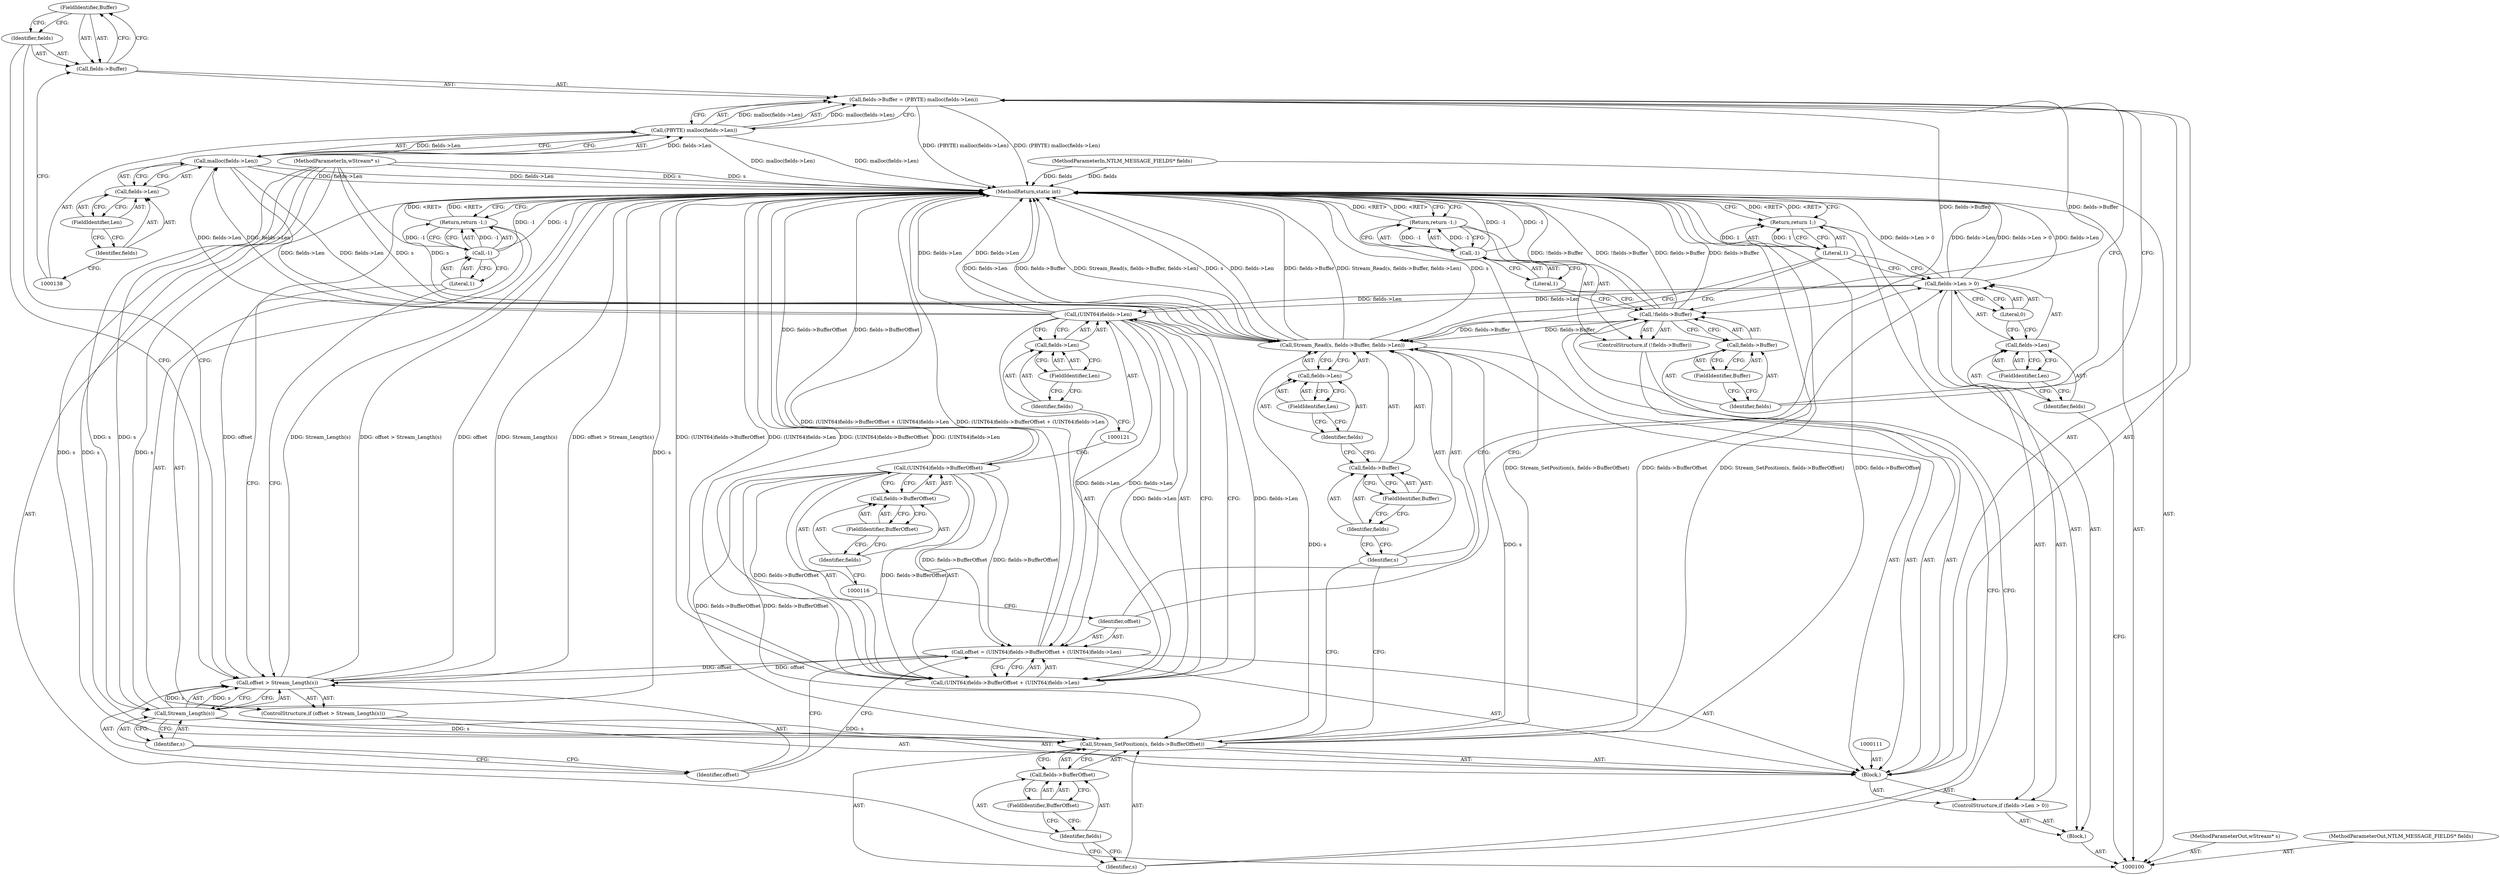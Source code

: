 digraph "0_FreeRDP_2ee663f39dc8dac3d9988e847db19b2d7e3ac8c6_4" {
"1000136" [label="(FieldIdentifier,Buffer)"];
"1000137" [label="(Call,(PBYTE) malloc(fields->Len))"];
"1000139" [label="(Call,malloc(fields->Len))"];
"1000133" [label="(Call,fields->Buffer = (PBYTE) malloc(fields->Len))"];
"1000134" [label="(Call,fields->Buffer)"];
"1000135" [label="(Identifier,fields)"];
"1000140" [label="(Call,fields->Len)"];
"1000141" [label="(Identifier,fields)"];
"1000142" [label="(FieldIdentifier,Len)"];
"1000147" [label="(FieldIdentifier,Buffer)"];
"1000143" [label="(ControlStructure,if (!fields->Buffer))"];
"1000144" [label="(Call,!fields->Buffer)"];
"1000145" [label="(Call,fields->Buffer)"];
"1000146" [label="(Identifier,fields)"];
"1000149" [label="(Call,-1)"];
"1000150" [label="(Literal,1)"];
"1000148" [label="(Return,return -1;)"];
"1000151" [label="(Call,Stream_SetPosition(s, fields->BufferOffset))"];
"1000152" [label="(Identifier,s)"];
"1000153" [label="(Call,fields->BufferOffset)"];
"1000154" [label="(Identifier,fields)"];
"1000155" [label="(FieldIdentifier,BufferOffset)"];
"1000157" [label="(Identifier,s)"];
"1000158" [label="(Call,fields->Buffer)"];
"1000159" [label="(Identifier,fields)"];
"1000156" [label="(Call,Stream_Read(s, fields->Buffer, fields->Len))"];
"1000160" [label="(FieldIdentifier,Buffer)"];
"1000161" [label="(Call,fields->Len)"];
"1000162" [label="(Identifier,fields)"];
"1000163" [label="(FieldIdentifier,Len)"];
"1000166" [label="(MethodReturn,static int)"];
"1000101" [label="(MethodParameterIn,wStream* s)"];
"1000226" [label="(MethodParameterOut,wStream* s)"];
"1000102" [label="(MethodParameterIn,NTLM_MESSAGE_FIELDS* fields)"];
"1000227" [label="(MethodParameterOut,NTLM_MESSAGE_FIELDS* fields)"];
"1000164" [label="(Return,return 1;)"];
"1000165" [label="(Literal,1)"];
"1000103" [label="(Block,)"];
"1000108" [label="(FieldIdentifier,Len)"];
"1000104" [label="(ControlStructure,if (fields->Len > 0))"];
"1000109" [label="(Literal,0)"];
"1000105" [label="(Call,fields->Len > 0)"];
"1000106" [label="(Call,fields->Len)"];
"1000107" [label="(Identifier,fields)"];
"1000112" [label="(Call,offset = (UINT64)fields->BufferOffset + (UINT64)fields->Len)"];
"1000113" [label="(Identifier,offset)"];
"1000110" [label="(Block,)"];
"1000114" [label="(Call,(UINT64)fields->BufferOffset + (UINT64)fields->Len)"];
"1000115" [label="(Call,(UINT64)fields->BufferOffset)"];
"1000117" [label="(Call,fields->BufferOffset)"];
"1000118" [label="(Identifier,fields)"];
"1000119" [label="(FieldIdentifier,BufferOffset)"];
"1000120" [label="(Call,(UINT64)fields->Len)"];
"1000122" [label="(Call,fields->Len)"];
"1000123" [label="(Identifier,fields)"];
"1000124" [label="(FieldIdentifier,Len)"];
"1000128" [label="(Call,Stream_Length(s))"];
"1000125" [label="(ControlStructure,if (offset > Stream_Length(s)))"];
"1000129" [label="(Identifier,s)"];
"1000126" [label="(Call,offset > Stream_Length(s))"];
"1000127" [label="(Identifier,offset)"];
"1000131" [label="(Call,-1)"];
"1000132" [label="(Literal,1)"];
"1000130" [label="(Return,return -1;)"];
"1000136" -> "1000134"  [label="AST: "];
"1000136" -> "1000135"  [label="CFG: "];
"1000134" -> "1000136"  [label="CFG: "];
"1000137" -> "1000133"  [label="AST: "];
"1000137" -> "1000139"  [label="CFG: "];
"1000138" -> "1000137"  [label="AST: "];
"1000139" -> "1000137"  [label="AST: "];
"1000133" -> "1000137"  [label="CFG: "];
"1000137" -> "1000166"  [label="DDG: malloc(fields->Len)"];
"1000137" -> "1000133"  [label="DDG: malloc(fields->Len)"];
"1000139" -> "1000137"  [label="DDG: fields->Len"];
"1000139" -> "1000137"  [label="AST: "];
"1000139" -> "1000140"  [label="CFG: "];
"1000140" -> "1000139"  [label="AST: "];
"1000137" -> "1000139"  [label="CFG: "];
"1000139" -> "1000166"  [label="DDG: fields->Len"];
"1000139" -> "1000137"  [label="DDG: fields->Len"];
"1000120" -> "1000139"  [label="DDG: fields->Len"];
"1000139" -> "1000156"  [label="DDG: fields->Len"];
"1000133" -> "1000110"  [label="AST: "];
"1000133" -> "1000137"  [label="CFG: "];
"1000134" -> "1000133"  [label="AST: "];
"1000137" -> "1000133"  [label="AST: "];
"1000146" -> "1000133"  [label="CFG: "];
"1000133" -> "1000166"  [label="DDG: (PBYTE) malloc(fields->Len)"];
"1000137" -> "1000133"  [label="DDG: malloc(fields->Len)"];
"1000133" -> "1000144"  [label="DDG: fields->Buffer"];
"1000134" -> "1000133"  [label="AST: "];
"1000134" -> "1000136"  [label="CFG: "];
"1000135" -> "1000134"  [label="AST: "];
"1000136" -> "1000134"  [label="AST: "];
"1000138" -> "1000134"  [label="CFG: "];
"1000135" -> "1000134"  [label="AST: "];
"1000135" -> "1000126"  [label="CFG: "];
"1000136" -> "1000135"  [label="CFG: "];
"1000140" -> "1000139"  [label="AST: "];
"1000140" -> "1000142"  [label="CFG: "];
"1000141" -> "1000140"  [label="AST: "];
"1000142" -> "1000140"  [label="AST: "];
"1000139" -> "1000140"  [label="CFG: "];
"1000141" -> "1000140"  [label="AST: "];
"1000141" -> "1000138"  [label="CFG: "];
"1000142" -> "1000141"  [label="CFG: "];
"1000142" -> "1000140"  [label="AST: "];
"1000142" -> "1000141"  [label="CFG: "];
"1000140" -> "1000142"  [label="CFG: "];
"1000147" -> "1000145"  [label="AST: "];
"1000147" -> "1000146"  [label="CFG: "];
"1000145" -> "1000147"  [label="CFG: "];
"1000143" -> "1000110"  [label="AST: "];
"1000144" -> "1000143"  [label="AST: "];
"1000148" -> "1000143"  [label="AST: "];
"1000144" -> "1000143"  [label="AST: "];
"1000144" -> "1000145"  [label="CFG: "];
"1000145" -> "1000144"  [label="AST: "];
"1000150" -> "1000144"  [label="CFG: "];
"1000152" -> "1000144"  [label="CFG: "];
"1000144" -> "1000166"  [label="DDG: !fields->Buffer"];
"1000144" -> "1000166"  [label="DDG: fields->Buffer"];
"1000133" -> "1000144"  [label="DDG: fields->Buffer"];
"1000144" -> "1000156"  [label="DDG: fields->Buffer"];
"1000145" -> "1000144"  [label="AST: "];
"1000145" -> "1000147"  [label="CFG: "];
"1000146" -> "1000145"  [label="AST: "];
"1000147" -> "1000145"  [label="AST: "];
"1000144" -> "1000145"  [label="CFG: "];
"1000146" -> "1000145"  [label="AST: "];
"1000146" -> "1000133"  [label="CFG: "];
"1000147" -> "1000146"  [label="CFG: "];
"1000149" -> "1000148"  [label="AST: "];
"1000149" -> "1000150"  [label="CFG: "];
"1000150" -> "1000149"  [label="AST: "];
"1000148" -> "1000149"  [label="CFG: "];
"1000149" -> "1000166"  [label="DDG: -1"];
"1000149" -> "1000148"  [label="DDG: -1"];
"1000150" -> "1000149"  [label="AST: "];
"1000150" -> "1000144"  [label="CFG: "];
"1000149" -> "1000150"  [label="CFG: "];
"1000148" -> "1000143"  [label="AST: "];
"1000148" -> "1000149"  [label="CFG: "];
"1000149" -> "1000148"  [label="AST: "];
"1000166" -> "1000148"  [label="CFG: "];
"1000148" -> "1000166"  [label="DDG: <RET>"];
"1000149" -> "1000148"  [label="DDG: -1"];
"1000151" -> "1000110"  [label="AST: "];
"1000151" -> "1000153"  [label="CFG: "];
"1000152" -> "1000151"  [label="AST: "];
"1000153" -> "1000151"  [label="AST: "];
"1000157" -> "1000151"  [label="CFG: "];
"1000151" -> "1000166"  [label="DDG: Stream_SetPosition(s, fields->BufferOffset)"];
"1000151" -> "1000166"  [label="DDG: fields->BufferOffset"];
"1000128" -> "1000151"  [label="DDG: s"];
"1000101" -> "1000151"  [label="DDG: s"];
"1000115" -> "1000151"  [label="DDG: fields->BufferOffset"];
"1000151" -> "1000156"  [label="DDG: s"];
"1000152" -> "1000151"  [label="AST: "];
"1000152" -> "1000144"  [label="CFG: "];
"1000154" -> "1000152"  [label="CFG: "];
"1000153" -> "1000151"  [label="AST: "];
"1000153" -> "1000155"  [label="CFG: "];
"1000154" -> "1000153"  [label="AST: "];
"1000155" -> "1000153"  [label="AST: "];
"1000151" -> "1000153"  [label="CFG: "];
"1000154" -> "1000153"  [label="AST: "];
"1000154" -> "1000152"  [label="CFG: "];
"1000155" -> "1000154"  [label="CFG: "];
"1000155" -> "1000153"  [label="AST: "];
"1000155" -> "1000154"  [label="CFG: "];
"1000153" -> "1000155"  [label="CFG: "];
"1000157" -> "1000156"  [label="AST: "];
"1000157" -> "1000151"  [label="CFG: "];
"1000159" -> "1000157"  [label="CFG: "];
"1000158" -> "1000156"  [label="AST: "];
"1000158" -> "1000160"  [label="CFG: "];
"1000159" -> "1000158"  [label="AST: "];
"1000160" -> "1000158"  [label="AST: "];
"1000162" -> "1000158"  [label="CFG: "];
"1000159" -> "1000158"  [label="AST: "];
"1000159" -> "1000157"  [label="CFG: "];
"1000160" -> "1000159"  [label="CFG: "];
"1000156" -> "1000110"  [label="AST: "];
"1000156" -> "1000161"  [label="CFG: "];
"1000157" -> "1000156"  [label="AST: "];
"1000158" -> "1000156"  [label="AST: "];
"1000161" -> "1000156"  [label="AST: "];
"1000165" -> "1000156"  [label="CFG: "];
"1000156" -> "1000166"  [label="DDG: s"];
"1000156" -> "1000166"  [label="DDG: fields->Len"];
"1000156" -> "1000166"  [label="DDG: fields->Buffer"];
"1000156" -> "1000166"  [label="DDG: Stream_Read(s, fields->Buffer, fields->Len)"];
"1000151" -> "1000156"  [label="DDG: s"];
"1000101" -> "1000156"  [label="DDG: s"];
"1000144" -> "1000156"  [label="DDG: fields->Buffer"];
"1000139" -> "1000156"  [label="DDG: fields->Len"];
"1000160" -> "1000158"  [label="AST: "];
"1000160" -> "1000159"  [label="CFG: "];
"1000158" -> "1000160"  [label="CFG: "];
"1000161" -> "1000156"  [label="AST: "];
"1000161" -> "1000163"  [label="CFG: "];
"1000162" -> "1000161"  [label="AST: "];
"1000163" -> "1000161"  [label="AST: "];
"1000156" -> "1000161"  [label="CFG: "];
"1000162" -> "1000161"  [label="AST: "];
"1000162" -> "1000158"  [label="CFG: "];
"1000163" -> "1000162"  [label="CFG: "];
"1000163" -> "1000161"  [label="AST: "];
"1000163" -> "1000162"  [label="CFG: "];
"1000161" -> "1000163"  [label="CFG: "];
"1000166" -> "1000100"  [label="AST: "];
"1000166" -> "1000130"  [label="CFG: "];
"1000166" -> "1000148"  [label="CFG: "];
"1000166" -> "1000164"  [label="CFG: "];
"1000148" -> "1000166"  [label="DDG: <RET>"];
"1000115" -> "1000166"  [label="DDG: fields->BufferOffset"];
"1000126" -> "1000166"  [label="DDG: offset > Stream_Length(s)"];
"1000126" -> "1000166"  [label="DDG: offset"];
"1000126" -> "1000166"  [label="DDG: Stream_Length(s)"];
"1000151" -> "1000166"  [label="DDG: Stream_SetPosition(s, fields->BufferOffset)"];
"1000151" -> "1000166"  [label="DDG: fields->BufferOffset"];
"1000156" -> "1000166"  [label="DDG: s"];
"1000156" -> "1000166"  [label="DDG: fields->Len"];
"1000156" -> "1000166"  [label="DDG: fields->Buffer"];
"1000156" -> "1000166"  [label="DDG: Stream_Read(s, fields->Buffer, fields->Len)"];
"1000105" -> "1000166"  [label="DDG: fields->Len > 0"];
"1000105" -> "1000166"  [label="DDG: fields->Len"];
"1000112" -> "1000166"  [label="DDG: (UINT64)fields->BufferOffset + (UINT64)fields->Len"];
"1000137" -> "1000166"  [label="DDG: malloc(fields->Len)"];
"1000139" -> "1000166"  [label="DDG: fields->Len"];
"1000114" -> "1000166"  [label="DDG: (UINT64)fields->BufferOffset"];
"1000114" -> "1000166"  [label="DDG: (UINT64)fields->Len"];
"1000149" -> "1000166"  [label="DDG: -1"];
"1000131" -> "1000166"  [label="DDG: -1"];
"1000128" -> "1000166"  [label="DDG: s"];
"1000144" -> "1000166"  [label="DDG: !fields->Buffer"];
"1000144" -> "1000166"  [label="DDG: fields->Buffer"];
"1000102" -> "1000166"  [label="DDG: fields"];
"1000101" -> "1000166"  [label="DDG: s"];
"1000120" -> "1000166"  [label="DDG: fields->Len"];
"1000133" -> "1000166"  [label="DDG: (PBYTE) malloc(fields->Len)"];
"1000130" -> "1000166"  [label="DDG: <RET>"];
"1000164" -> "1000166"  [label="DDG: <RET>"];
"1000101" -> "1000100"  [label="AST: "];
"1000101" -> "1000166"  [label="DDG: s"];
"1000101" -> "1000128"  [label="DDG: s"];
"1000101" -> "1000151"  [label="DDG: s"];
"1000101" -> "1000156"  [label="DDG: s"];
"1000226" -> "1000100"  [label="AST: "];
"1000102" -> "1000100"  [label="AST: "];
"1000102" -> "1000166"  [label="DDG: fields"];
"1000227" -> "1000100"  [label="AST: "];
"1000164" -> "1000103"  [label="AST: "];
"1000164" -> "1000165"  [label="CFG: "];
"1000165" -> "1000164"  [label="AST: "];
"1000166" -> "1000164"  [label="CFG: "];
"1000164" -> "1000166"  [label="DDG: <RET>"];
"1000165" -> "1000164"  [label="DDG: 1"];
"1000165" -> "1000164"  [label="AST: "];
"1000165" -> "1000156"  [label="CFG: "];
"1000165" -> "1000105"  [label="CFG: "];
"1000164" -> "1000165"  [label="CFG: "];
"1000165" -> "1000164"  [label="DDG: 1"];
"1000103" -> "1000100"  [label="AST: "];
"1000104" -> "1000103"  [label="AST: "];
"1000164" -> "1000103"  [label="AST: "];
"1000108" -> "1000106"  [label="AST: "];
"1000108" -> "1000107"  [label="CFG: "];
"1000106" -> "1000108"  [label="CFG: "];
"1000104" -> "1000103"  [label="AST: "];
"1000105" -> "1000104"  [label="AST: "];
"1000110" -> "1000104"  [label="AST: "];
"1000109" -> "1000105"  [label="AST: "];
"1000109" -> "1000106"  [label="CFG: "];
"1000105" -> "1000109"  [label="CFG: "];
"1000105" -> "1000104"  [label="AST: "];
"1000105" -> "1000109"  [label="CFG: "];
"1000106" -> "1000105"  [label="AST: "];
"1000109" -> "1000105"  [label="AST: "];
"1000113" -> "1000105"  [label="CFG: "];
"1000165" -> "1000105"  [label="CFG: "];
"1000105" -> "1000166"  [label="DDG: fields->Len > 0"];
"1000105" -> "1000166"  [label="DDG: fields->Len"];
"1000105" -> "1000120"  [label="DDG: fields->Len"];
"1000106" -> "1000105"  [label="AST: "];
"1000106" -> "1000108"  [label="CFG: "];
"1000107" -> "1000106"  [label="AST: "];
"1000108" -> "1000106"  [label="AST: "];
"1000109" -> "1000106"  [label="CFG: "];
"1000107" -> "1000106"  [label="AST: "];
"1000107" -> "1000100"  [label="CFG: "];
"1000108" -> "1000107"  [label="CFG: "];
"1000112" -> "1000110"  [label="AST: "];
"1000112" -> "1000114"  [label="CFG: "];
"1000113" -> "1000112"  [label="AST: "];
"1000114" -> "1000112"  [label="AST: "];
"1000127" -> "1000112"  [label="CFG: "];
"1000112" -> "1000166"  [label="DDG: (UINT64)fields->BufferOffset + (UINT64)fields->Len"];
"1000115" -> "1000112"  [label="DDG: fields->BufferOffset"];
"1000120" -> "1000112"  [label="DDG: fields->Len"];
"1000112" -> "1000126"  [label="DDG: offset"];
"1000113" -> "1000112"  [label="AST: "];
"1000113" -> "1000105"  [label="CFG: "];
"1000116" -> "1000113"  [label="CFG: "];
"1000110" -> "1000104"  [label="AST: "];
"1000111" -> "1000110"  [label="AST: "];
"1000112" -> "1000110"  [label="AST: "];
"1000125" -> "1000110"  [label="AST: "];
"1000133" -> "1000110"  [label="AST: "];
"1000143" -> "1000110"  [label="AST: "];
"1000151" -> "1000110"  [label="AST: "];
"1000156" -> "1000110"  [label="AST: "];
"1000114" -> "1000112"  [label="AST: "];
"1000114" -> "1000120"  [label="CFG: "];
"1000115" -> "1000114"  [label="AST: "];
"1000120" -> "1000114"  [label="AST: "];
"1000112" -> "1000114"  [label="CFG: "];
"1000114" -> "1000166"  [label="DDG: (UINT64)fields->BufferOffset"];
"1000114" -> "1000166"  [label="DDG: (UINT64)fields->Len"];
"1000115" -> "1000114"  [label="DDG: fields->BufferOffset"];
"1000120" -> "1000114"  [label="DDG: fields->Len"];
"1000115" -> "1000114"  [label="AST: "];
"1000115" -> "1000117"  [label="CFG: "];
"1000116" -> "1000115"  [label="AST: "];
"1000117" -> "1000115"  [label="AST: "];
"1000121" -> "1000115"  [label="CFG: "];
"1000115" -> "1000166"  [label="DDG: fields->BufferOffset"];
"1000115" -> "1000112"  [label="DDG: fields->BufferOffset"];
"1000115" -> "1000114"  [label="DDG: fields->BufferOffset"];
"1000115" -> "1000151"  [label="DDG: fields->BufferOffset"];
"1000117" -> "1000115"  [label="AST: "];
"1000117" -> "1000119"  [label="CFG: "];
"1000118" -> "1000117"  [label="AST: "];
"1000119" -> "1000117"  [label="AST: "];
"1000115" -> "1000117"  [label="CFG: "];
"1000118" -> "1000117"  [label="AST: "];
"1000118" -> "1000116"  [label="CFG: "];
"1000119" -> "1000118"  [label="CFG: "];
"1000119" -> "1000117"  [label="AST: "];
"1000119" -> "1000118"  [label="CFG: "];
"1000117" -> "1000119"  [label="CFG: "];
"1000120" -> "1000114"  [label="AST: "];
"1000120" -> "1000122"  [label="CFG: "];
"1000121" -> "1000120"  [label="AST: "];
"1000122" -> "1000120"  [label="AST: "];
"1000114" -> "1000120"  [label="CFG: "];
"1000120" -> "1000166"  [label="DDG: fields->Len"];
"1000120" -> "1000112"  [label="DDG: fields->Len"];
"1000120" -> "1000114"  [label="DDG: fields->Len"];
"1000105" -> "1000120"  [label="DDG: fields->Len"];
"1000120" -> "1000139"  [label="DDG: fields->Len"];
"1000122" -> "1000120"  [label="AST: "];
"1000122" -> "1000124"  [label="CFG: "];
"1000123" -> "1000122"  [label="AST: "];
"1000124" -> "1000122"  [label="AST: "];
"1000120" -> "1000122"  [label="CFG: "];
"1000123" -> "1000122"  [label="AST: "];
"1000123" -> "1000121"  [label="CFG: "];
"1000124" -> "1000123"  [label="CFG: "];
"1000124" -> "1000122"  [label="AST: "];
"1000124" -> "1000123"  [label="CFG: "];
"1000122" -> "1000124"  [label="CFG: "];
"1000128" -> "1000126"  [label="AST: "];
"1000128" -> "1000129"  [label="CFG: "];
"1000129" -> "1000128"  [label="AST: "];
"1000126" -> "1000128"  [label="CFG: "];
"1000128" -> "1000166"  [label="DDG: s"];
"1000128" -> "1000126"  [label="DDG: s"];
"1000101" -> "1000128"  [label="DDG: s"];
"1000128" -> "1000151"  [label="DDG: s"];
"1000125" -> "1000110"  [label="AST: "];
"1000126" -> "1000125"  [label="AST: "];
"1000130" -> "1000125"  [label="AST: "];
"1000129" -> "1000128"  [label="AST: "];
"1000129" -> "1000127"  [label="CFG: "];
"1000128" -> "1000129"  [label="CFG: "];
"1000126" -> "1000125"  [label="AST: "];
"1000126" -> "1000128"  [label="CFG: "];
"1000127" -> "1000126"  [label="AST: "];
"1000128" -> "1000126"  [label="AST: "];
"1000132" -> "1000126"  [label="CFG: "];
"1000135" -> "1000126"  [label="CFG: "];
"1000126" -> "1000166"  [label="DDG: offset > Stream_Length(s)"];
"1000126" -> "1000166"  [label="DDG: offset"];
"1000126" -> "1000166"  [label="DDG: Stream_Length(s)"];
"1000112" -> "1000126"  [label="DDG: offset"];
"1000128" -> "1000126"  [label="DDG: s"];
"1000127" -> "1000126"  [label="AST: "];
"1000127" -> "1000112"  [label="CFG: "];
"1000129" -> "1000127"  [label="CFG: "];
"1000131" -> "1000130"  [label="AST: "];
"1000131" -> "1000132"  [label="CFG: "];
"1000132" -> "1000131"  [label="AST: "];
"1000130" -> "1000131"  [label="CFG: "];
"1000131" -> "1000166"  [label="DDG: -1"];
"1000131" -> "1000130"  [label="DDG: -1"];
"1000132" -> "1000131"  [label="AST: "];
"1000132" -> "1000126"  [label="CFG: "];
"1000131" -> "1000132"  [label="CFG: "];
"1000130" -> "1000125"  [label="AST: "];
"1000130" -> "1000131"  [label="CFG: "];
"1000131" -> "1000130"  [label="AST: "];
"1000166" -> "1000130"  [label="CFG: "];
"1000130" -> "1000166"  [label="DDG: <RET>"];
"1000131" -> "1000130"  [label="DDG: -1"];
}
